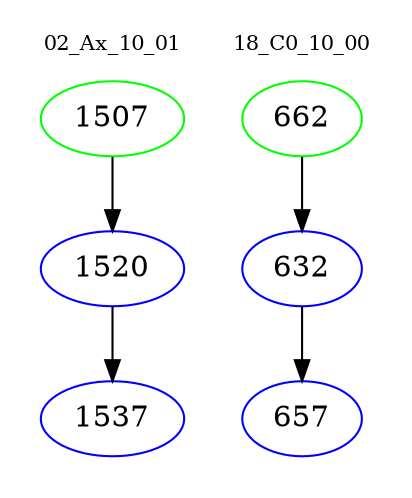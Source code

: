 digraph{
subgraph cluster_0 {
color = white
label = "02_Ax_10_01";
fontsize=10;
T0_1507 [label="1507", color="green"]
T0_1507 -> T0_1520 [color="black"]
T0_1520 [label="1520", color="blue"]
T0_1520 -> T0_1537 [color="black"]
T0_1537 [label="1537", color="blue"]
}
subgraph cluster_1 {
color = white
label = "18_C0_10_00";
fontsize=10;
T1_662 [label="662", color="green"]
T1_662 -> T1_632 [color="black"]
T1_632 [label="632", color="blue"]
T1_632 -> T1_657 [color="black"]
T1_657 [label="657", color="blue"]
}
}
